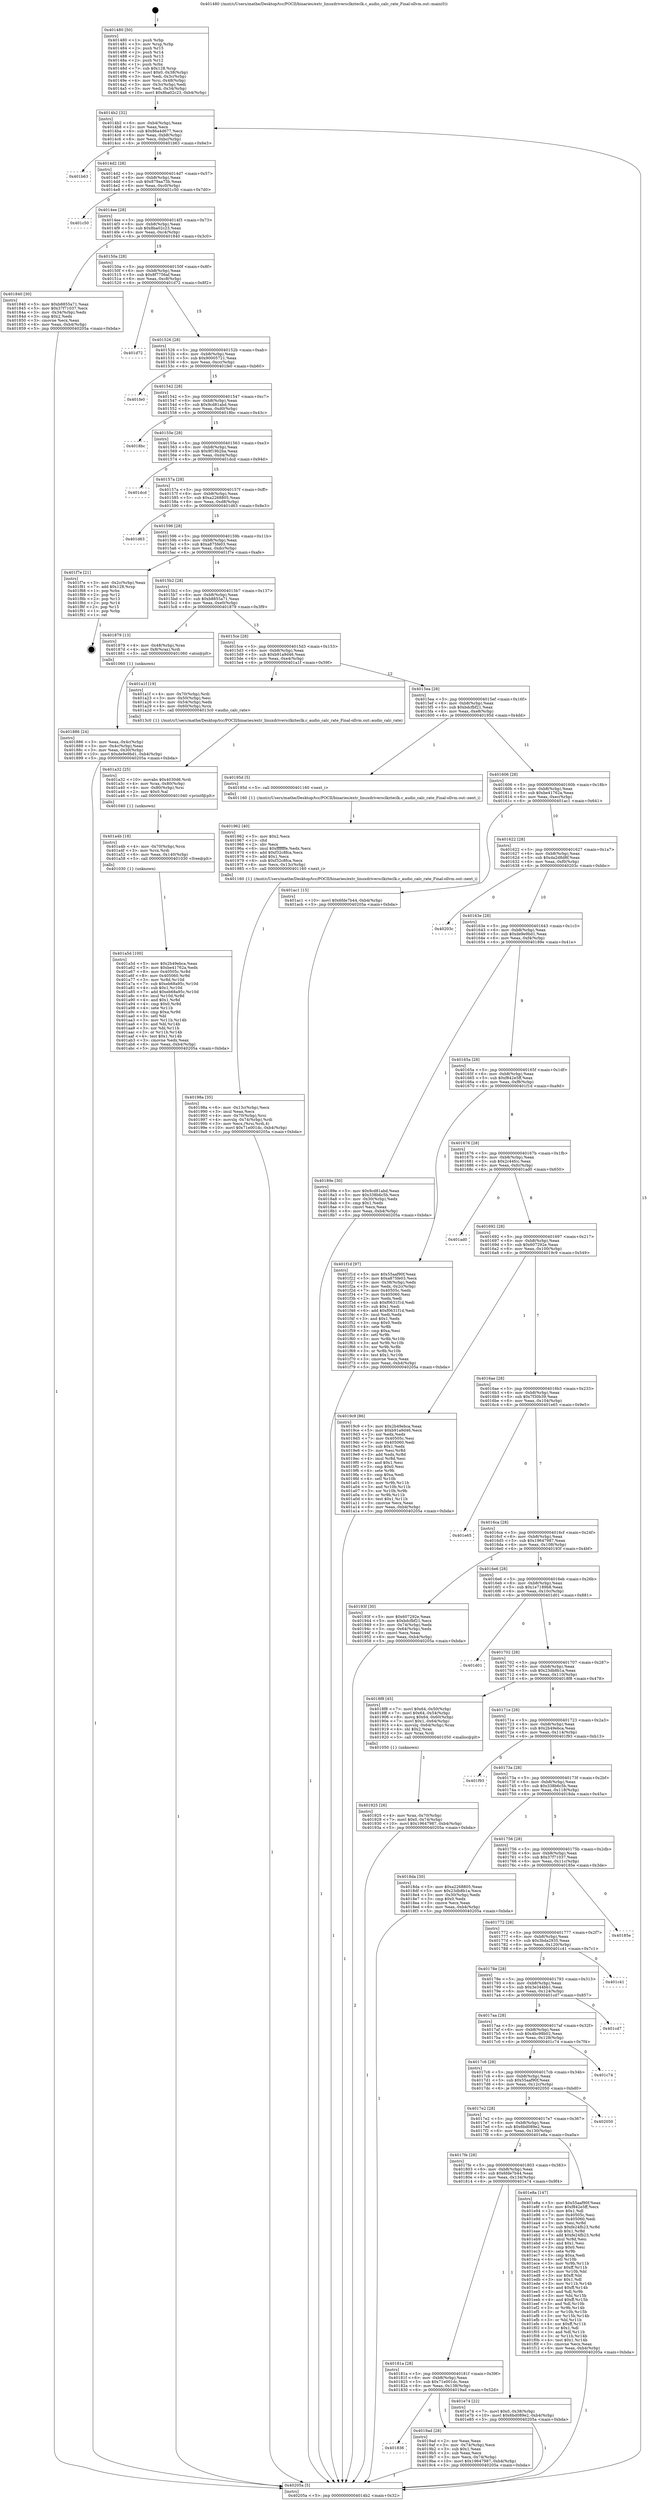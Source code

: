 digraph "0x401480" {
  label = "0x401480 (/mnt/c/Users/mathe/Desktop/tcc/POCII/binaries/extr_linuxdriversclkzteclk.c_audio_calc_rate_Final-ollvm.out::main(0))"
  labelloc = "t"
  node[shape=record]

  Entry [label="",width=0.3,height=0.3,shape=circle,fillcolor=black,style=filled]
  "0x4014b2" [label="{
     0x4014b2 [32]\l
     | [instrs]\l
     &nbsp;&nbsp;0x4014b2 \<+6\>: mov -0xb4(%rbp),%eax\l
     &nbsp;&nbsp;0x4014b8 \<+2\>: mov %eax,%ecx\l
     &nbsp;&nbsp;0x4014ba \<+6\>: sub $0x86a4d677,%ecx\l
     &nbsp;&nbsp;0x4014c0 \<+6\>: mov %eax,-0xb8(%rbp)\l
     &nbsp;&nbsp;0x4014c6 \<+6\>: mov %ecx,-0xbc(%rbp)\l
     &nbsp;&nbsp;0x4014cc \<+6\>: je 0000000000401b63 \<main+0x6e3\>\l
  }"]
  "0x401b63" [label="{
     0x401b63\l
  }", style=dashed]
  "0x4014d2" [label="{
     0x4014d2 [28]\l
     | [instrs]\l
     &nbsp;&nbsp;0x4014d2 \<+5\>: jmp 00000000004014d7 \<main+0x57\>\l
     &nbsp;&nbsp;0x4014d7 \<+6\>: mov -0xb8(%rbp),%eax\l
     &nbsp;&nbsp;0x4014dd \<+5\>: sub $0x879aa73b,%eax\l
     &nbsp;&nbsp;0x4014e2 \<+6\>: mov %eax,-0xc0(%rbp)\l
     &nbsp;&nbsp;0x4014e8 \<+6\>: je 0000000000401c50 \<main+0x7d0\>\l
  }"]
  Exit [label="",width=0.3,height=0.3,shape=circle,fillcolor=black,style=filled,peripheries=2]
  "0x401c50" [label="{
     0x401c50\l
  }", style=dashed]
  "0x4014ee" [label="{
     0x4014ee [28]\l
     | [instrs]\l
     &nbsp;&nbsp;0x4014ee \<+5\>: jmp 00000000004014f3 \<main+0x73\>\l
     &nbsp;&nbsp;0x4014f3 \<+6\>: mov -0xb8(%rbp),%eax\l
     &nbsp;&nbsp;0x4014f9 \<+5\>: sub $0x8ba02c23,%eax\l
     &nbsp;&nbsp;0x4014fe \<+6\>: mov %eax,-0xc4(%rbp)\l
     &nbsp;&nbsp;0x401504 \<+6\>: je 0000000000401840 \<main+0x3c0\>\l
  }"]
  "0x401a5d" [label="{
     0x401a5d [100]\l
     | [instrs]\l
     &nbsp;&nbsp;0x401a5d \<+5\>: mov $0x2b49ebca,%eax\l
     &nbsp;&nbsp;0x401a62 \<+5\>: mov $0xbe41762a,%edx\l
     &nbsp;&nbsp;0x401a67 \<+8\>: mov 0x40505c,%r8d\l
     &nbsp;&nbsp;0x401a6f \<+8\>: mov 0x405060,%r9d\l
     &nbsp;&nbsp;0x401a77 \<+3\>: mov %r8d,%r10d\l
     &nbsp;&nbsp;0x401a7a \<+7\>: sub $0xeb68a95c,%r10d\l
     &nbsp;&nbsp;0x401a81 \<+4\>: sub $0x1,%r10d\l
     &nbsp;&nbsp;0x401a85 \<+7\>: add $0xeb68a95c,%r10d\l
     &nbsp;&nbsp;0x401a8c \<+4\>: imul %r10d,%r8d\l
     &nbsp;&nbsp;0x401a90 \<+4\>: and $0x1,%r8d\l
     &nbsp;&nbsp;0x401a94 \<+4\>: cmp $0x0,%r8d\l
     &nbsp;&nbsp;0x401a98 \<+4\>: sete %r11b\l
     &nbsp;&nbsp;0x401a9c \<+4\>: cmp $0xa,%r9d\l
     &nbsp;&nbsp;0x401aa0 \<+3\>: setl %bl\l
     &nbsp;&nbsp;0x401aa3 \<+3\>: mov %r11b,%r14b\l
     &nbsp;&nbsp;0x401aa6 \<+3\>: and %bl,%r14b\l
     &nbsp;&nbsp;0x401aa9 \<+3\>: xor %bl,%r11b\l
     &nbsp;&nbsp;0x401aac \<+3\>: or %r11b,%r14b\l
     &nbsp;&nbsp;0x401aaf \<+4\>: test $0x1,%r14b\l
     &nbsp;&nbsp;0x401ab3 \<+3\>: cmovne %edx,%eax\l
     &nbsp;&nbsp;0x401ab6 \<+6\>: mov %eax,-0xb4(%rbp)\l
     &nbsp;&nbsp;0x401abc \<+5\>: jmp 000000000040205a \<main+0xbda\>\l
  }"]
  "0x401840" [label="{
     0x401840 [30]\l
     | [instrs]\l
     &nbsp;&nbsp;0x401840 \<+5\>: mov $0xb8855a71,%eax\l
     &nbsp;&nbsp;0x401845 \<+5\>: mov $0x37f71037,%ecx\l
     &nbsp;&nbsp;0x40184a \<+3\>: mov -0x34(%rbp),%edx\l
     &nbsp;&nbsp;0x40184d \<+3\>: cmp $0x2,%edx\l
     &nbsp;&nbsp;0x401850 \<+3\>: cmovne %ecx,%eax\l
     &nbsp;&nbsp;0x401853 \<+6\>: mov %eax,-0xb4(%rbp)\l
     &nbsp;&nbsp;0x401859 \<+5\>: jmp 000000000040205a \<main+0xbda\>\l
  }"]
  "0x40150a" [label="{
     0x40150a [28]\l
     | [instrs]\l
     &nbsp;&nbsp;0x40150a \<+5\>: jmp 000000000040150f \<main+0x8f\>\l
     &nbsp;&nbsp;0x40150f \<+6\>: mov -0xb8(%rbp),%eax\l
     &nbsp;&nbsp;0x401515 \<+5\>: sub $0x8f7756af,%eax\l
     &nbsp;&nbsp;0x40151a \<+6\>: mov %eax,-0xc8(%rbp)\l
     &nbsp;&nbsp;0x401520 \<+6\>: je 0000000000401d72 \<main+0x8f2\>\l
  }"]
  "0x40205a" [label="{
     0x40205a [5]\l
     | [instrs]\l
     &nbsp;&nbsp;0x40205a \<+5\>: jmp 00000000004014b2 \<main+0x32\>\l
  }"]
  "0x401480" [label="{
     0x401480 [50]\l
     | [instrs]\l
     &nbsp;&nbsp;0x401480 \<+1\>: push %rbp\l
     &nbsp;&nbsp;0x401481 \<+3\>: mov %rsp,%rbp\l
     &nbsp;&nbsp;0x401484 \<+2\>: push %r15\l
     &nbsp;&nbsp;0x401486 \<+2\>: push %r14\l
     &nbsp;&nbsp;0x401488 \<+2\>: push %r13\l
     &nbsp;&nbsp;0x40148a \<+2\>: push %r12\l
     &nbsp;&nbsp;0x40148c \<+1\>: push %rbx\l
     &nbsp;&nbsp;0x40148d \<+7\>: sub $0x128,%rsp\l
     &nbsp;&nbsp;0x401494 \<+7\>: movl $0x0,-0x38(%rbp)\l
     &nbsp;&nbsp;0x40149b \<+3\>: mov %edi,-0x3c(%rbp)\l
     &nbsp;&nbsp;0x40149e \<+4\>: mov %rsi,-0x48(%rbp)\l
     &nbsp;&nbsp;0x4014a2 \<+3\>: mov -0x3c(%rbp),%edi\l
     &nbsp;&nbsp;0x4014a5 \<+3\>: mov %edi,-0x34(%rbp)\l
     &nbsp;&nbsp;0x4014a8 \<+10\>: movl $0x8ba02c23,-0xb4(%rbp)\l
  }"]
  "0x401a4b" [label="{
     0x401a4b [18]\l
     | [instrs]\l
     &nbsp;&nbsp;0x401a4b \<+4\>: mov -0x70(%rbp),%rcx\l
     &nbsp;&nbsp;0x401a4f \<+3\>: mov %rcx,%rdi\l
     &nbsp;&nbsp;0x401a52 \<+6\>: mov %eax,-0x140(%rbp)\l
     &nbsp;&nbsp;0x401a58 \<+5\>: call 0000000000401030 \<free@plt\>\l
     | [calls]\l
     &nbsp;&nbsp;0x401030 \{1\} (unknown)\l
  }"]
  "0x401d72" [label="{
     0x401d72\l
  }", style=dashed]
  "0x401526" [label="{
     0x401526 [28]\l
     | [instrs]\l
     &nbsp;&nbsp;0x401526 \<+5\>: jmp 000000000040152b \<main+0xab\>\l
     &nbsp;&nbsp;0x40152b \<+6\>: mov -0xb8(%rbp),%eax\l
     &nbsp;&nbsp;0x401531 \<+5\>: sub $0x90005721,%eax\l
     &nbsp;&nbsp;0x401536 \<+6\>: mov %eax,-0xcc(%rbp)\l
     &nbsp;&nbsp;0x40153c \<+6\>: je 0000000000401fe0 \<main+0xb60\>\l
  }"]
  "0x401a32" [label="{
     0x401a32 [25]\l
     | [instrs]\l
     &nbsp;&nbsp;0x401a32 \<+10\>: movabs $0x4030d6,%rdi\l
     &nbsp;&nbsp;0x401a3c \<+4\>: mov %rax,-0x80(%rbp)\l
     &nbsp;&nbsp;0x401a40 \<+4\>: mov -0x80(%rbp),%rsi\l
     &nbsp;&nbsp;0x401a44 \<+2\>: mov $0x0,%al\l
     &nbsp;&nbsp;0x401a46 \<+5\>: call 0000000000401040 \<printf@plt\>\l
     | [calls]\l
     &nbsp;&nbsp;0x401040 \{1\} (unknown)\l
  }"]
  "0x401fe0" [label="{
     0x401fe0\l
  }", style=dashed]
  "0x401542" [label="{
     0x401542 [28]\l
     | [instrs]\l
     &nbsp;&nbsp;0x401542 \<+5\>: jmp 0000000000401547 \<main+0xc7\>\l
     &nbsp;&nbsp;0x401547 \<+6\>: mov -0xb8(%rbp),%eax\l
     &nbsp;&nbsp;0x40154d \<+5\>: sub $0x9cd81abd,%eax\l
     &nbsp;&nbsp;0x401552 \<+6\>: mov %eax,-0xd0(%rbp)\l
     &nbsp;&nbsp;0x401558 \<+6\>: je 00000000004018bc \<main+0x43c\>\l
  }"]
  "0x401836" [label="{
     0x401836\l
  }", style=dashed]
  "0x4018bc" [label="{
     0x4018bc\l
  }", style=dashed]
  "0x40155e" [label="{
     0x40155e [28]\l
     | [instrs]\l
     &nbsp;&nbsp;0x40155e \<+5\>: jmp 0000000000401563 \<main+0xe3\>\l
     &nbsp;&nbsp;0x401563 \<+6\>: mov -0xb8(%rbp),%eax\l
     &nbsp;&nbsp;0x401569 \<+5\>: sub $0x9f19b2ba,%eax\l
     &nbsp;&nbsp;0x40156e \<+6\>: mov %eax,-0xd4(%rbp)\l
     &nbsp;&nbsp;0x401574 \<+6\>: je 0000000000401dcd \<main+0x94d\>\l
  }"]
  "0x4019ad" [label="{
     0x4019ad [28]\l
     | [instrs]\l
     &nbsp;&nbsp;0x4019ad \<+2\>: xor %eax,%eax\l
     &nbsp;&nbsp;0x4019af \<+3\>: mov -0x74(%rbp),%ecx\l
     &nbsp;&nbsp;0x4019b2 \<+3\>: sub $0x1,%eax\l
     &nbsp;&nbsp;0x4019b5 \<+2\>: sub %eax,%ecx\l
     &nbsp;&nbsp;0x4019b7 \<+3\>: mov %ecx,-0x74(%rbp)\l
     &nbsp;&nbsp;0x4019ba \<+10\>: movl $0x19647987,-0xb4(%rbp)\l
     &nbsp;&nbsp;0x4019c4 \<+5\>: jmp 000000000040205a \<main+0xbda\>\l
  }"]
  "0x401dcd" [label="{
     0x401dcd\l
  }", style=dashed]
  "0x40157a" [label="{
     0x40157a [28]\l
     | [instrs]\l
     &nbsp;&nbsp;0x40157a \<+5\>: jmp 000000000040157f \<main+0xff\>\l
     &nbsp;&nbsp;0x40157f \<+6\>: mov -0xb8(%rbp),%eax\l
     &nbsp;&nbsp;0x401585 \<+5\>: sub $0xa2268805,%eax\l
     &nbsp;&nbsp;0x40158a \<+6\>: mov %eax,-0xd8(%rbp)\l
     &nbsp;&nbsp;0x401590 \<+6\>: je 0000000000401d63 \<main+0x8e3\>\l
  }"]
  "0x40181a" [label="{
     0x40181a [28]\l
     | [instrs]\l
     &nbsp;&nbsp;0x40181a \<+5\>: jmp 000000000040181f \<main+0x39f\>\l
     &nbsp;&nbsp;0x40181f \<+6\>: mov -0xb8(%rbp),%eax\l
     &nbsp;&nbsp;0x401825 \<+5\>: sub $0x71e001dc,%eax\l
     &nbsp;&nbsp;0x40182a \<+6\>: mov %eax,-0x138(%rbp)\l
     &nbsp;&nbsp;0x401830 \<+6\>: je 00000000004019ad \<main+0x52d\>\l
  }"]
  "0x401d63" [label="{
     0x401d63\l
  }", style=dashed]
  "0x401596" [label="{
     0x401596 [28]\l
     | [instrs]\l
     &nbsp;&nbsp;0x401596 \<+5\>: jmp 000000000040159b \<main+0x11b\>\l
     &nbsp;&nbsp;0x40159b \<+6\>: mov -0xb8(%rbp),%eax\l
     &nbsp;&nbsp;0x4015a1 \<+5\>: sub $0xa875fe03,%eax\l
     &nbsp;&nbsp;0x4015a6 \<+6\>: mov %eax,-0xdc(%rbp)\l
     &nbsp;&nbsp;0x4015ac \<+6\>: je 0000000000401f7e \<main+0xafe\>\l
  }"]
  "0x401e74" [label="{
     0x401e74 [22]\l
     | [instrs]\l
     &nbsp;&nbsp;0x401e74 \<+7\>: movl $0x0,-0x38(%rbp)\l
     &nbsp;&nbsp;0x401e7b \<+10\>: movl $0x6bd089e2,-0xb4(%rbp)\l
     &nbsp;&nbsp;0x401e85 \<+5\>: jmp 000000000040205a \<main+0xbda\>\l
  }"]
  "0x401f7e" [label="{
     0x401f7e [21]\l
     | [instrs]\l
     &nbsp;&nbsp;0x401f7e \<+3\>: mov -0x2c(%rbp),%eax\l
     &nbsp;&nbsp;0x401f81 \<+7\>: add $0x128,%rsp\l
     &nbsp;&nbsp;0x401f88 \<+1\>: pop %rbx\l
     &nbsp;&nbsp;0x401f89 \<+2\>: pop %r12\l
     &nbsp;&nbsp;0x401f8b \<+2\>: pop %r13\l
     &nbsp;&nbsp;0x401f8d \<+2\>: pop %r14\l
     &nbsp;&nbsp;0x401f8f \<+2\>: pop %r15\l
     &nbsp;&nbsp;0x401f91 \<+1\>: pop %rbp\l
     &nbsp;&nbsp;0x401f92 \<+1\>: ret\l
  }"]
  "0x4015b2" [label="{
     0x4015b2 [28]\l
     | [instrs]\l
     &nbsp;&nbsp;0x4015b2 \<+5\>: jmp 00000000004015b7 \<main+0x137\>\l
     &nbsp;&nbsp;0x4015b7 \<+6\>: mov -0xb8(%rbp),%eax\l
     &nbsp;&nbsp;0x4015bd \<+5\>: sub $0xb8855a71,%eax\l
     &nbsp;&nbsp;0x4015c2 \<+6\>: mov %eax,-0xe0(%rbp)\l
     &nbsp;&nbsp;0x4015c8 \<+6\>: je 0000000000401879 \<main+0x3f9\>\l
  }"]
  "0x4017fe" [label="{
     0x4017fe [28]\l
     | [instrs]\l
     &nbsp;&nbsp;0x4017fe \<+5\>: jmp 0000000000401803 \<main+0x383\>\l
     &nbsp;&nbsp;0x401803 \<+6\>: mov -0xb8(%rbp),%eax\l
     &nbsp;&nbsp;0x401809 \<+5\>: sub $0x6fde7b44,%eax\l
     &nbsp;&nbsp;0x40180e \<+6\>: mov %eax,-0x134(%rbp)\l
     &nbsp;&nbsp;0x401814 \<+6\>: je 0000000000401e74 \<main+0x9f4\>\l
  }"]
  "0x401879" [label="{
     0x401879 [13]\l
     | [instrs]\l
     &nbsp;&nbsp;0x401879 \<+4\>: mov -0x48(%rbp),%rax\l
     &nbsp;&nbsp;0x40187d \<+4\>: mov 0x8(%rax),%rdi\l
     &nbsp;&nbsp;0x401881 \<+5\>: call 0000000000401060 \<atoi@plt\>\l
     | [calls]\l
     &nbsp;&nbsp;0x401060 \{1\} (unknown)\l
  }"]
  "0x4015ce" [label="{
     0x4015ce [28]\l
     | [instrs]\l
     &nbsp;&nbsp;0x4015ce \<+5\>: jmp 00000000004015d3 \<main+0x153\>\l
     &nbsp;&nbsp;0x4015d3 \<+6\>: mov -0xb8(%rbp),%eax\l
     &nbsp;&nbsp;0x4015d9 \<+5\>: sub $0xb91a9d46,%eax\l
     &nbsp;&nbsp;0x4015de \<+6\>: mov %eax,-0xe4(%rbp)\l
     &nbsp;&nbsp;0x4015e4 \<+6\>: je 0000000000401a1f \<main+0x59f\>\l
  }"]
  "0x401886" [label="{
     0x401886 [24]\l
     | [instrs]\l
     &nbsp;&nbsp;0x401886 \<+3\>: mov %eax,-0x4c(%rbp)\l
     &nbsp;&nbsp;0x401889 \<+3\>: mov -0x4c(%rbp),%eax\l
     &nbsp;&nbsp;0x40188c \<+3\>: mov %eax,-0x30(%rbp)\l
     &nbsp;&nbsp;0x40188f \<+10\>: movl $0xde9e9bd1,-0xb4(%rbp)\l
     &nbsp;&nbsp;0x401899 \<+5\>: jmp 000000000040205a \<main+0xbda\>\l
  }"]
  "0x401e8a" [label="{
     0x401e8a [147]\l
     | [instrs]\l
     &nbsp;&nbsp;0x401e8a \<+5\>: mov $0x55aaf90f,%eax\l
     &nbsp;&nbsp;0x401e8f \<+5\>: mov $0xf842e5ff,%ecx\l
     &nbsp;&nbsp;0x401e94 \<+2\>: mov $0x1,%dl\l
     &nbsp;&nbsp;0x401e96 \<+7\>: mov 0x40505c,%esi\l
     &nbsp;&nbsp;0x401e9d \<+7\>: mov 0x405060,%edi\l
     &nbsp;&nbsp;0x401ea4 \<+3\>: mov %esi,%r8d\l
     &nbsp;&nbsp;0x401ea7 \<+7\>: sub $0xfe24fb23,%r8d\l
     &nbsp;&nbsp;0x401eae \<+4\>: sub $0x1,%r8d\l
     &nbsp;&nbsp;0x401eb2 \<+7\>: add $0xfe24fb23,%r8d\l
     &nbsp;&nbsp;0x401eb9 \<+4\>: imul %r8d,%esi\l
     &nbsp;&nbsp;0x401ebd \<+3\>: and $0x1,%esi\l
     &nbsp;&nbsp;0x401ec0 \<+3\>: cmp $0x0,%esi\l
     &nbsp;&nbsp;0x401ec3 \<+4\>: sete %r9b\l
     &nbsp;&nbsp;0x401ec7 \<+3\>: cmp $0xa,%edi\l
     &nbsp;&nbsp;0x401eca \<+4\>: setl %r10b\l
     &nbsp;&nbsp;0x401ece \<+3\>: mov %r9b,%r11b\l
     &nbsp;&nbsp;0x401ed1 \<+4\>: xor $0xff,%r11b\l
     &nbsp;&nbsp;0x401ed5 \<+3\>: mov %r10b,%bl\l
     &nbsp;&nbsp;0x401ed8 \<+3\>: xor $0xff,%bl\l
     &nbsp;&nbsp;0x401edb \<+3\>: xor $0x1,%dl\l
     &nbsp;&nbsp;0x401ede \<+3\>: mov %r11b,%r14b\l
     &nbsp;&nbsp;0x401ee1 \<+4\>: and $0xff,%r14b\l
     &nbsp;&nbsp;0x401ee5 \<+3\>: and %dl,%r9b\l
     &nbsp;&nbsp;0x401ee8 \<+3\>: mov %bl,%r15b\l
     &nbsp;&nbsp;0x401eeb \<+4\>: and $0xff,%r15b\l
     &nbsp;&nbsp;0x401eef \<+3\>: and %dl,%r10b\l
     &nbsp;&nbsp;0x401ef2 \<+3\>: or %r9b,%r14b\l
     &nbsp;&nbsp;0x401ef5 \<+3\>: or %r10b,%r15b\l
     &nbsp;&nbsp;0x401ef8 \<+3\>: xor %r15b,%r14b\l
     &nbsp;&nbsp;0x401efb \<+3\>: or %bl,%r11b\l
     &nbsp;&nbsp;0x401efe \<+4\>: xor $0xff,%r11b\l
     &nbsp;&nbsp;0x401f02 \<+3\>: or $0x1,%dl\l
     &nbsp;&nbsp;0x401f05 \<+3\>: and %dl,%r11b\l
     &nbsp;&nbsp;0x401f08 \<+3\>: or %r11b,%r14b\l
     &nbsp;&nbsp;0x401f0b \<+4\>: test $0x1,%r14b\l
     &nbsp;&nbsp;0x401f0f \<+3\>: cmovne %ecx,%eax\l
     &nbsp;&nbsp;0x401f12 \<+6\>: mov %eax,-0xb4(%rbp)\l
     &nbsp;&nbsp;0x401f18 \<+5\>: jmp 000000000040205a \<main+0xbda\>\l
  }"]
  "0x401a1f" [label="{
     0x401a1f [19]\l
     | [instrs]\l
     &nbsp;&nbsp;0x401a1f \<+4\>: mov -0x70(%rbp),%rdi\l
     &nbsp;&nbsp;0x401a23 \<+3\>: mov -0x50(%rbp),%esi\l
     &nbsp;&nbsp;0x401a26 \<+3\>: mov -0x54(%rbp),%edx\l
     &nbsp;&nbsp;0x401a29 \<+4\>: mov -0x60(%rbp),%rcx\l
     &nbsp;&nbsp;0x401a2d \<+5\>: call 00000000004013c0 \<audio_calc_rate\>\l
     | [calls]\l
     &nbsp;&nbsp;0x4013c0 \{1\} (/mnt/c/Users/mathe/Desktop/tcc/POCII/binaries/extr_linuxdriversclkzteclk.c_audio_calc_rate_Final-ollvm.out::audio_calc_rate)\l
  }"]
  "0x4015ea" [label="{
     0x4015ea [28]\l
     | [instrs]\l
     &nbsp;&nbsp;0x4015ea \<+5\>: jmp 00000000004015ef \<main+0x16f\>\l
     &nbsp;&nbsp;0x4015ef \<+6\>: mov -0xb8(%rbp),%eax\l
     &nbsp;&nbsp;0x4015f5 \<+5\>: sub $0xbdcfbf21,%eax\l
     &nbsp;&nbsp;0x4015fa \<+6\>: mov %eax,-0xe8(%rbp)\l
     &nbsp;&nbsp;0x401600 \<+6\>: je 000000000040195d \<main+0x4dd\>\l
  }"]
  "0x4017e2" [label="{
     0x4017e2 [28]\l
     | [instrs]\l
     &nbsp;&nbsp;0x4017e2 \<+5\>: jmp 00000000004017e7 \<main+0x367\>\l
     &nbsp;&nbsp;0x4017e7 \<+6\>: mov -0xb8(%rbp),%eax\l
     &nbsp;&nbsp;0x4017ed \<+5\>: sub $0x6bd089e2,%eax\l
     &nbsp;&nbsp;0x4017f2 \<+6\>: mov %eax,-0x130(%rbp)\l
     &nbsp;&nbsp;0x4017f8 \<+6\>: je 0000000000401e8a \<main+0xa0a\>\l
  }"]
  "0x40195d" [label="{
     0x40195d [5]\l
     | [instrs]\l
     &nbsp;&nbsp;0x40195d \<+5\>: call 0000000000401160 \<next_i\>\l
     | [calls]\l
     &nbsp;&nbsp;0x401160 \{1\} (/mnt/c/Users/mathe/Desktop/tcc/POCII/binaries/extr_linuxdriversclkzteclk.c_audio_calc_rate_Final-ollvm.out::next_i)\l
  }"]
  "0x401606" [label="{
     0x401606 [28]\l
     | [instrs]\l
     &nbsp;&nbsp;0x401606 \<+5\>: jmp 000000000040160b \<main+0x18b\>\l
     &nbsp;&nbsp;0x40160b \<+6\>: mov -0xb8(%rbp),%eax\l
     &nbsp;&nbsp;0x401611 \<+5\>: sub $0xbe41762a,%eax\l
     &nbsp;&nbsp;0x401616 \<+6\>: mov %eax,-0xec(%rbp)\l
     &nbsp;&nbsp;0x40161c \<+6\>: je 0000000000401ac1 \<main+0x641\>\l
  }"]
  "0x402050" [label="{
     0x402050\l
  }", style=dashed]
  "0x401ac1" [label="{
     0x401ac1 [15]\l
     | [instrs]\l
     &nbsp;&nbsp;0x401ac1 \<+10\>: movl $0x6fde7b44,-0xb4(%rbp)\l
     &nbsp;&nbsp;0x401acb \<+5\>: jmp 000000000040205a \<main+0xbda\>\l
  }"]
  "0x401622" [label="{
     0x401622 [28]\l
     | [instrs]\l
     &nbsp;&nbsp;0x401622 \<+5\>: jmp 0000000000401627 \<main+0x1a7\>\l
     &nbsp;&nbsp;0x401627 \<+6\>: mov -0xb8(%rbp),%eax\l
     &nbsp;&nbsp;0x40162d \<+5\>: sub $0xda2d8d8f,%eax\l
     &nbsp;&nbsp;0x401632 \<+6\>: mov %eax,-0xf0(%rbp)\l
     &nbsp;&nbsp;0x401638 \<+6\>: je 000000000040203c \<main+0xbbc\>\l
  }"]
  "0x4017c6" [label="{
     0x4017c6 [28]\l
     | [instrs]\l
     &nbsp;&nbsp;0x4017c6 \<+5\>: jmp 00000000004017cb \<main+0x34b\>\l
     &nbsp;&nbsp;0x4017cb \<+6\>: mov -0xb8(%rbp),%eax\l
     &nbsp;&nbsp;0x4017d1 \<+5\>: sub $0x55aaf90f,%eax\l
     &nbsp;&nbsp;0x4017d6 \<+6\>: mov %eax,-0x12c(%rbp)\l
     &nbsp;&nbsp;0x4017dc \<+6\>: je 0000000000402050 \<main+0xbd0\>\l
  }"]
  "0x40203c" [label="{
     0x40203c\l
  }", style=dashed]
  "0x40163e" [label="{
     0x40163e [28]\l
     | [instrs]\l
     &nbsp;&nbsp;0x40163e \<+5\>: jmp 0000000000401643 \<main+0x1c3\>\l
     &nbsp;&nbsp;0x401643 \<+6\>: mov -0xb8(%rbp),%eax\l
     &nbsp;&nbsp;0x401649 \<+5\>: sub $0xde9e9bd1,%eax\l
     &nbsp;&nbsp;0x40164e \<+6\>: mov %eax,-0xf4(%rbp)\l
     &nbsp;&nbsp;0x401654 \<+6\>: je 000000000040189e \<main+0x41e\>\l
  }"]
  "0x401c74" [label="{
     0x401c74\l
  }", style=dashed]
  "0x40189e" [label="{
     0x40189e [30]\l
     | [instrs]\l
     &nbsp;&nbsp;0x40189e \<+5\>: mov $0x9cd81abd,%eax\l
     &nbsp;&nbsp;0x4018a3 \<+5\>: mov $0x338b6c5b,%ecx\l
     &nbsp;&nbsp;0x4018a8 \<+3\>: mov -0x30(%rbp),%edx\l
     &nbsp;&nbsp;0x4018ab \<+3\>: cmp $0x1,%edx\l
     &nbsp;&nbsp;0x4018ae \<+3\>: cmovl %ecx,%eax\l
     &nbsp;&nbsp;0x4018b1 \<+6\>: mov %eax,-0xb4(%rbp)\l
     &nbsp;&nbsp;0x4018b7 \<+5\>: jmp 000000000040205a \<main+0xbda\>\l
  }"]
  "0x40165a" [label="{
     0x40165a [28]\l
     | [instrs]\l
     &nbsp;&nbsp;0x40165a \<+5\>: jmp 000000000040165f \<main+0x1df\>\l
     &nbsp;&nbsp;0x40165f \<+6\>: mov -0xb8(%rbp),%eax\l
     &nbsp;&nbsp;0x401665 \<+5\>: sub $0xf842e5ff,%eax\l
     &nbsp;&nbsp;0x40166a \<+6\>: mov %eax,-0xf8(%rbp)\l
     &nbsp;&nbsp;0x401670 \<+6\>: je 0000000000401f1d \<main+0xa9d\>\l
  }"]
  "0x4017aa" [label="{
     0x4017aa [28]\l
     | [instrs]\l
     &nbsp;&nbsp;0x4017aa \<+5\>: jmp 00000000004017af \<main+0x32f\>\l
     &nbsp;&nbsp;0x4017af \<+6\>: mov -0xb8(%rbp),%eax\l
     &nbsp;&nbsp;0x4017b5 \<+5\>: sub $0x4bc98b02,%eax\l
     &nbsp;&nbsp;0x4017ba \<+6\>: mov %eax,-0x128(%rbp)\l
     &nbsp;&nbsp;0x4017c0 \<+6\>: je 0000000000401c74 \<main+0x7f4\>\l
  }"]
  "0x401f1d" [label="{
     0x401f1d [97]\l
     | [instrs]\l
     &nbsp;&nbsp;0x401f1d \<+5\>: mov $0x55aaf90f,%eax\l
     &nbsp;&nbsp;0x401f22 \<+5\>: mov $0xa875fe03,%ecx\l
     &nbsp;&nbsp;0x401f27 \<+3\>: mov -0x38(%rbp),%edx\l
     &nbsp;&nbsp;0x401f2a \<+3\>: mov %edx,-0x2c(%rbp)\l
     &nbsp;&nbsp;0x401f2d \<+7\>: mov 0x40505c,%edx\l
     &nbsp;&nbsp;0x401f34 \<+7\>: mov 0x405060,%esi\l
     &nbsp;&nbsp;0x401f3b \<+2\>: mov %edx,%edi\l
     &nbsp;&nbsp;0x401f3d \<+6\>: sub $0xf0631f1d,%edi\l
     &nbsp;&nbsp;0x401f43 \<+3\>: sub $0x1,%edi\l
     &nbsp;&nbsp;0x401f46 \<+6\>: add $0xf0631f1d,%edi\l
     &nbsp;&nbsp;0x401f4c \<+3\>: imul %edi,%edx\l
     &nbsp;&nbsp;0x401f4f \<+3\>: and $0x1,%edx\l
     &nbsp;&nbsp;0x401f52 \<+3\>: cmp $0x0,%edx\l
     &nbsp;&nbsp;0x401f55 \<+4\>: sete %r8b\l
     &nbsp;&nbsp;0x401f59 \<+3\>: cmp $0xa,%esi\l
     &nbsp;&nbsp;0x401f5c \<+4\>: setl %r9b\l
     &nbsp;&nbsp;0x401f60 \<+3\>: mov %r8b,%r10b\l
     &nbsp;&nbsp;0x401f63 \<+3\>: and %r9b,%r10b\l
     &nbsp;&nbsp;0x401f66 \<+3\>: xor %r9b,%r8b\l
     &nbsp;&nbsp;0x401f69 \<+3\>: or %r8b,%r10b\l
     &nbsp;&nbsp;0x401f6c \<+4\>: test $0x1,%r10b\l
     &nbsp;&nbsp;0x401f70 \<+3\>: cmovne %ecx,%eax\l
     &nbsp;&nbsp;0x401f73 \<+6\>: mov %eax,-0xb4(%rbp)\l
     &nbsp;&nbsp;0x401f79 \<+5\>: jmp 000000000040205a \<main+0xbda\>\l
  }"]
  "0x401676" [label="{
     0x401676 [28]\l
     | [instrs]\l
     &nbsp;&nbsp;0x401676 \<+5\>: jmp 000000000040167b \<main+0x1fb\>\l
     &nbsp;&nbsp;0x40167b \<+6\>: mov -0xb8(%rbp),%eax\l
     &nbsp;&nbsp;0x401681 \<+5\>: sub $0x2c44fcc,%eax\l
     &nbsp;&nbsp;0x401686 \<+6\>: mov %eax,-0xfc(%rbp)\l
     &nbsp;&nbsp;0x40168c \<+6\>: je 0000000000401ad0 \<main+0x650\>\l
  }"]
  "0x401cd7" [label="{
     0x401cd7\l
  }", style=dashed]
  "0x401ad0" [label="{
     0x401ad0\l
  }", style=dashed]
  "0x401692" [label="{
     0x401692 [28]\l
     | [instrs]\l
     &nbsp;&nbsp;0x401692 \<+5\>: jmp 0000000000401697 \<main+0x217\>\l
     &nbsp;&nbsp;0x401697 \<+6\>: mov -0xb8(%rbp),%eax\l
     &nbsp;&nbsp;0x40169d \<+5\>: sub $0x607292e,%eax\l
     &nbsp;&nbsp;0x4016a2 \<+6\>: mov %eax,-0x100(%rbp)\l
     &nbsp;&nbsp;0x4016a8 \<+6\>: je 00000000004019c9 \<main+0x549\>\l
  }"]
  "0x40178e" [label="{
     0x40178e [28]\l
     | [instrs]\l
     &nbsp;&nbsp;0x40178e \<+5\>: jmp 0000000000401793 \<main+0x313\>\l
     &nbsp;&nbsp;0x401793 \<+6\>: mov -0xb8(%rbp),%eax\l
     &nbsp;&nbsp;0x401799 \<+5\>: sub $0x3e344bb1,%eax\l
     &nbsp;&nbsp;0x40179e \<+6\>: mov %eax,-0x124(%rbp)\l
     &nbsp;&nbsp;0x4017a4 \<+6\>: je 0000000000401cd7 \<main+0x857\>\l
  }"]
  "0x4019c9" [label="{
     0x4019c9 [86]\l
     | [instrs]\l
     &nbsp;&nbsp;0x4019c9 \<+5\>: mov $0x2b49ebca,%eax\l
     &nbsp;&nbsp;0x4019ce \<+5\>: mov $0xb91a9d46,%ecx\l
     &nbsp;&nbsp;0x4019d3 \<+2\>: xor %edx,%edx\l
     &nbsp;&nbsp;0x4019d5 \<+7\>: mov 0x40505c,%esi\l
     &nbsp;&nbsp;0x4019dc \<+7\>: mov 0x405060,%edi\l
     &nbsp;&nbsp;0x4019e3 \<+3\>: sub $0x1,%edx\l
     &nbsp;&nbsp;0x4019e6 \<+3\>: mov %esi,%r8d\l
     &nbsp;&nbsp;0x4019e9 \<+3\>: add %edx,%r8d\l
     &nbsp;&nbsp;0x4019ec \<+4\>: imul %r8d,%esi\l
     &nbsp;&nbsp;0x4019f0 \<+3\>: and $0x1,%esi\l
     &nbsp;&nbsp;0x4019f3 \<+3\>: cmp $0x0,%esi\l
     &nbsp;&nbsp;0x4019f6 \<+4\>: sete %r9b\l
     &nbsp;&nbsp;0x4019fa \<+3\>: cmp $0xa,%edi\l
     &nbsp;&nbsp;0x4019fd \<+4\>: setl %r10b\l
     &nbsp;&nbsp;0x401a01 \<+3\>: mov %r9b,%r11b\l
     &nbsp;&nbsp;0x401a04 \<+3\>: and %r10b,%r11b\l
     &nbsp;&nbsp;0x401a07 \<+3\>: xor %r10b,%r9b\l
     &nbsp;&nbsp;0x401a0a \<+3\>: or %r9b,%r11b\l
     &nbsp;&nbsp;0x401a0d \<+4\>: test $0x1,%r11b\l
     &nbsp;&nbsp;0x401a11 \<+3\>: cmovne %ecx,%eax\l
     &nbsp;&nbsp;0x401a14 \<+6\>: mov %eax,-0xb4(%rbp)\l
     &nbsp;&nbsp;0x401a1a \<+5\>: jmp 000000000040205a \<main+0xbda\>\l
  }"]
  "0x4016ae" [label="{
     0x4016ae [28]\l
     | [instrs]\l
     &nbsp;&nbsp;0x4016ae \<+5\>: jmp 00000000004016b3 \<main+0x233\>\l
     &nbsp;&nbsp;0x4016b3 \<+6\>: mov -0xb8(%rbp),%eax\l
     &nbsp;&nbsp;0x4016b9 \<+5\>: sub $0x7f30b39,%eax\l
     &nbsp;&nbsp;0x4016be \<+6\>: mov %eax,-0x104(%rbp)\l
     &nbsp;&nbsp;0x4016c4 \<+6\>: je 0000000000401e65 \<main+0x9e5\>\l
  }"]
  "0x401c41" [label="{
     0x401c41\l
  }", style=dashed]
  "0x401e65" [label="{
     0x401e65\l
  }", style=dashed]
  "0x4016ca" [label="{
     0x4016ca [28]\l
     | [instrs]\l
     &nbsp;&nbsp;0x4016ca \<+5\>: jmp 00000000004016cf \<main+0x24f\>\l
     &nbsp;&nbsp;0x4016cf \<+6\>: mov -0xb8(%rbp),%eax\l
     &nbsp;&nbsp;0x4016d5 \<+5\>: sub $0x19647987,%eax\l
     &nbsp;&nbsp;0x4016da \<+6\>: mov %eax,-0x108(%rbp)\l
     &nbsp;&nbsp;0x4016e0 \<+6\>: je 000000000040193f \<main+0x4bf\>\l
  }"]
  "0x401772" [label="{
     0x401772 [28]\l
     | [instrs]\l
     &nbsp;&nbsp;0x401772 \<+5\>: jmp 0000000000401777 \<main+0x2f7\>\l
     &nbsp;&nbsp;0x401777 \<+6\>: mov -0xb8(%rbp),%eax\l
     &nbsp;&nbsp;0x40177d \<+5\>: sub $0x3bda2935,%eax\l
     &nbsp;&nbsp;0x401782 \<+6\>: mov %eax,-0x120(%rbp)\l
     &nbsp;&nbsp;0x401788 \<+6\>: je 0000000000401c41 \<main+0x7c1\>\l
  }"]
  "0x40193f" [label="{
     0x40193f [30]\l
     | [instrs]\l
     &nbsp;&nbsp;0x40193f \<+5\>: mov $0x607292e,%eax\l
     &nbsp;&nbsp;0x401944 \<+5\>: mov $0xbdcfbf21,%ecx\l
     &nbsp;&nbsp;0x401949 \<+3\>: mov -0x74(%rbp),%edx\l
     &nbsp;&nbsp;0x40194c \<+3\>: cmp -0x64(%rbp),%edx\l
     &nbsp;&nbsp;0x40194f \<+3\>: cmovl %ecx,%eax\l
     &nbsp;&nbsp;0x401952 \<+6\>: mov %eax,-0xb4(%rbp)\l
     &nbsp;&nbsp;0x401958 \<+5\>: jmp 000000000040205a \<main+0xbda\>\l
  }"]
  "0x4016e6" [label="{
     0x4016e6 [28]\l
     | [instrs]\l
     &nbsp;&nbsp;0x4016e6 \<+5\>: jmp 00000000004016eb \<main+0x26b\>\l
     &nbsp;&nbsp;0x4016eb \<+6\>: mov -0xb8(%rbp),%eax\l
     &nbsp;&nbsp;0x4016f1 \<+5\>: sub $0x1e7189b8,%eax\l
     &nbsp;&nbsp;0x4016f6 \<+6\>: mov %eax,-0x10c(%rbp)\l
     &nbsp;&nbsp;0x4016fc \<+6\>: je 0000000000401d01 \<main+0x881\>\l
  }"]
  "0x40185e" [label="{
     0x40185e\l
  }", style=dashed]
  "0x401d01" [label="{
     0x401d01\l
  }", style=dashed]
  "0x401702" [label="{
     0x401702 [28]\l
     | [instrs]\l
     &nbsp;&nbsp;0x401702 \<+5\>: jmp 0000000000401707 \<main+0x287\>\l
     &nbsp;&nbsp;0x401707 \<+6\>: mov -0xb8(%rbp),%eax\l
     &nbsp;&nbsp;0x40170d \<+5\>: sub $0x23db8b1a,%eax\l
     &nbsp;&nbsp;0x401712 \<+6\>: mov %eax,-0x110(%rbp)\l
     &nbsp;&nbsp;0x401718 \<+6\>: je 00000000004018f8 \<main+0x478\>\l
  }"]
  "0x40198a" [label="{
     0x40198a [35]\l
     | [instrs]\l
     &nbsp;&nbsp;0x40198a \<+6\>: mov -0x13c(%rbp),%ecx\l
     &nbsp;&nbsp;0x401990 \<+3\>: imul %eax,%ecx\l
     &nbsp;&nbsp;0x401993 \<+4\>: mov -0x70(%rbp),%rsi\l
     &nbsp;&nbsp;0x401997 \<+4\>: movslq -0x74(%rbp),%rdi\l
     &nbsp;&nbsp;0x40199b \<+3\>: mov %ecx,(%rsi,%rdi,4)\l
     &nbsp;&nbsp;0x40199e \<+10\>: movl $0x71e001dc,-0xb4(%rbp)\l
     &nbsp;&nbsp;0x4019a8 \<+5\>: jmp 000000000040205a \<main+0xbda\>\l
  }"]
  "0x4018f8" [label="{
     0x4018f8 [45]\l
     | [instrs]\l
     &nbsp;&nbsp;0x4018f8 \<+7\>: movl $0x64,-0x50(%rbp)\l
     &nbsp;&nbsp;0x4018ff \<+7\>: movl $0x64,-0x54(%rbp)\l
     &nbsp;&nbsp;0x401906 \<+8\>: movq $0x64,-0x60(%rbp)\l
     &nbsp;&nbsp;0x40190e \<+7\>: movl $0x1,-0x64(%rbp)\l
     &nbsp;&nbsp;0x401915 \<+4\>: movslq -0x64(%rbp),%rax\l
     &nbsp;&nbsp;0x401919 \<+4\>: shl $0x2,%rax\l
     &nbsp;&nbsp;0x40191d \<+3\>: mov %rax,%rdi\l
     &nbsp;&nbsp;0x401920 \<+5\>: call 0000000000401050 \<malloc@plt\>\l
     | [calls]\l
     &nbsp;&nbsp;0x401050 \{1\} (unknown)\l
  }"]
  "0x40171e" [label="{
     0x40171e [28]\l
     | [instrs]\l
     &nbsp;&nbsp;0x40171e \<+5\>: jmp 0000000000401723 \<main+0x2a3\>\l
     &nbsp;&nbsp;0x401723 \<+6\>: mov -0xb8(%rbp),%eax\l
     &nbsp;&nbsp;0x401729 \<+5\>: sub $0x2b49ebca,%eax\l
     &nbsp;&nbsp;0x40172e \<+6\>: mov %eax,-0x114(%rbp)\l
     &nbsp;&nbsp;0x401734 \<+6\>: je 0000000000401f93 \<main+0xb13\>\l
  }"]
  "0x401962" [label="{
     0x401962 [40]\l
     | [instrs]\l
     &nbsp;&nbsp;0x401962 \<+5\>: mov $0x2,%ecx\l
     &nbsp;&nbsp;0x401967 \<+1\>: cltd\l
     &nbsp;&nbsp;0x401968 \<+2\>: idiv %ecx\l
     &nbsp;&nbsp;0x40196a \<+6\>: imul $0xfffffffe,%edx,%ecx\l
     &nbsp;&nbsp;0x401970 \<+6\>: add $0xf32c8fca,%ecx\l
     &nbsp;&nbsp;0x401976 \<+3\>: add $0x1,%ecx\l
     &nbsp;&nbsp;0x401979 \<+6\>: sub $0xf32c8fca,%ecx\l
     &nbsp;&nbsp;0x40197f \<+6\>: mov %ecx,-0x13c(%rbp)\l
     &nbsp;&nbsp;0x401985 \<+5\>: call 0000000000401160 \<next_i\>\l
     | [calls]\l
     &nbsp;&nbsp;0x401160 \{1\} (/mnt/c/Users/mathe/Desktop/tcc/POCII/binaries/extr_linuxdriversclkzteclk.c_audio_calc_rate_Final-ollvm.out::next_i)\l
  }"]
  "0x401f93" [label="{
     0x401f93\l
  }", style=dashed]
  "0x40173a" [label="{
     0x40173a [28]\l
     | [instrs]\l
     &nbsp;&nbsp;0x40173a \<+5\>: jmp 000000000040173f \<main+0x2bf\>\l
     &nbsp;&nbsp;0x40173f \<+6\>: mov -0xb8(%rbp),%eax\l
     &nbsp;&nbsp;0x401745 \<+5\>: sub $0x338b6c5b,%eax\l
     &nbsp;&nbsp;0x40174a \<+6\>: mov %eax,-0x118(%rbp)\l
     &nbsp;&nbsp;0x401750 \<+6\>: je 00000000004018da \<main+0x45a\>\l
  }"]
  "0x401925" [label="{
     0x401925 [26]\l
     | [instrs]\l
     &nbsp;&nbsp;0x401925 \<+4\>: mov %rax,-0x70(%rbp)\l
     &nbsp;&nbsp;0x401929 \<+7\>: movl $0x0,-0x74(%rbp)\l
     &nbsp;&nbsp;0x401930 \<+10\>: movl $0x19647987,-0xb4(%rbp)\l
     &nbsp;&nbsp;0x40193a \<+5\>: jmp 000000000040205a \<main+0xbda\>\l
  }"]
  "0x4018da" [label="{
     0x4018da [30]\l
     | [instrs]\l
     &nbsp;&nbsp;0x4018da \<+5\>: mov $0xa2268805,%eax\l
     &nbsp;&nbsp;0x4018df \<+5\>: mov $0x23db8b1a,%ecx\l
     &nbsp;&nbsp;0x4018e4 \<+3\>: mov -0x30(%rbp),%edx\l
     &nbsp;&nbsp;0x4018e7 \<+3\>: cmp $0x0,%edx\l
     &nbsp;&nbsp;0x4018ea \<+3\>: cmove %ecx,%eax\l
     &nbsp;&nbsp;0x4018ed \<+6\>: mov %eax,-0xb4(%rbp)\l
     &nbsp;&nbsp;0x4018f3 \<+5\>: jmp 000000000040205a \<main+0xbda\>\l
  }"]
  "0x401756" [label="{
     0x401756 [28]\l
     | [instrs]\l
     &nbsp;&nbsp;0x401756 \<+5\>: jmp 000000000040175b \<main+0x2db\>\l
     &nbsp;&nbsp;0x40175b \<+6\>: mov -0xb8(%rbp),%eax\l
     &nbsp;&nbsp;0x401761 \<+5\>: sub $0x37f71037,%eax\l
     &nbsp;&nbsp;0x401766 \<+6\>: mov %eax,-0x11c(%rbp)\l
     &nbsp;&nbsp;0x40176c \<+6\>: je 000000000040185e \<main+0x3de\>\l
  }"]
  Entry -> "0x401480" [label=" 1"]
  "0x4014b2" -> "0x401b63" [label=" 0"]
  "0x4014b2" -> "0x4014d2" [label=" 16"]
  "0x401f7e" -> Exit [label=" 1"]
  "0x4014d2" -> "0x401c50" [label=" 0"]
  "0x4014d2" -> "0x4014ee" [label=" 16"]
  "0x401f1d" -> "0x40205a" [label=" 1"]
  "0x4014ee" -> "0x401840" [label=" 1"]
  "0x4014ee" -> "0x40150a" [label=" 15"]
  "0x401840" -> "0x40205a" [label=" 1"]
  "0x401480" -> "0x4014b2" [label=" 1"]
  "0x40205a" -> "0x4014b2" [label=" 15"]
  "0x401e8a" -> "0x40205a" [label=" 1"]
  "0x40150a" -> "0x401d72" [label=" 0"]
  "0x40150a" -> "0x401526" [label=" 15"]
  "0x401e74" -> "0x40205a" [label=" 1"]
  "0x401526" -> "0x401fe0" [label=" 0"]
  "0x401526" -> "0x401542" [label=" 15"]
  "0x401ac1" -> "0x40205a" [label=" 1"]
  "0x401542" -> "0x4018bc" [label=" 0"]
  "0x401542" -> "0x40155e" [label=" 15"]
  "0x401a5d" -> "0x40205a" [label=" 1"]
  "0x40155e" -> "0x401dcd" [label=" 0"]
  "0x40155e" -> "0x40157a" [label=" 15"]
  "0x401a4b" -> "0x401a5d" [label=" 1"]
  "0x40157a" -> "0x401d63" [label=" 0"]
  "0x40157a" -> "0x401596" [label=" 15"]
  "0x401a1f" -> "0x401a32" [label=" 1"]
  "0x401596" -> "0x401f7e" [label=" 1"]
  "0x401596" -> "0x4015b2" [label=" 14"]
  "0x4019c9" -> "0x40205a" [label=" 1"]
  "0x4015b2" -> "0x401879" [label=" 1"]
  "0x4015b2" -> "0x4015ce" [label=" 13"]
  "0x401879" -> "0x401886" [label=" 1"]
  "0x401886" -> "0x40205a" [label=" 1"]
  "0x40181a" -> "0x401836" [label=" 0"]
  "0x4015ce" -> "0x401a1f" [label=" 1"]
  "0x4015ce" -> "0x4015ea" [label=" 12"]
  "0x40181a" -> "0x4019ad" [label=" 1"]
  "0x4015ea" -> "0x40195d" [label=" 1"]
  "0x4015ea" -> "0x401606" [label=" 11"]
  "0x4017fe" -> "0x40181a" [label=" 1"]
  "0x401606" -> "0x401ac1" [label=" 1"]
  "0x401606" -> "0x401622" [label=" 10"]
  "0x4017fe" -> "0x401e74" [label=" 1"]
  "0x401622" -> "0x40203c" [label=" 0"]
  "0x401622" -> "0x40163e" [label=" 10"]
  "0x4017e2" -> "0x4017fe" [label=" 2"]
  "0x40163e" -> "0x40189e" [label=" 1"]
  "0x40163e" -> "0x40165a" [label=" 9"]
  "0x40189e" -> "0x40205a" [label=" 1"]
  "0x4017e2" -> "0x401e8a" [label=" 1"]
  "0x40165a" -> "0x401f1d" [label=" 1"]
  "0x40165a" -> "0x401676" [label=" 8"]
  "0x4017c6" -> "0x4017e2" [label=" 3"]
  "0x401676" -> "0x401ad0" [label=" 0"]
  "0x401676" -> "0x401692" [label=" 8"]
  "0x4017c6" -> "0x402050" [label=" 0"]
  "0x401692" -> "0x4019c9" [label=" 1"]
  "0x401692" -> "0x4016ae" [label=" 7"]
  "0x4017aa" -> "0x4017c6" [label=" 3"]
  "0x4016ae" -> "0x401e65" [label=" 0"]
  "0x4016ae" -> "0x4016ca" [label=" 7"]
  "0x4017aa" -> "0x401c74" [label=" 0"]
  "0x4016ca" -> "0x40193f" [label=" 2"]
  "0x4016ca" -> "0x4016e6" [label=" 5"]
  "0x40178e" -> "0x4017aa" [label=" 3"]
  "0x4016e6" -> "0x401d01" [label=" 0"]
  "0x4016e6" -> "0x401702" [label=" 5"]
  "0x40178e" -> "0x401cd7" [label=" 0"]
  "0x401702" -> "0x4018f8" [label=" 1"]
  "0x401702" -> "0x40171e" [label=" 4"]
  "0x401772" -> "0x40178e" [label=" 3"]
  "0x40171e" -> "0x401f93" [label=" 0"]
  "0x40171e" -> "0x40173a" [label=" 4"]
  "0x401772" -> "0x401c41" [label=" 0"]
  "0x40173a" -> "0x4018da" [label=" 1"]
  "0x40173a" -> "0x401756" [label=" 3"]
  "0x4018da" -> "0x40205a" [label=" 1"]
  "0x4018f8" -> "0x401925" [label=" 1"]
  "0x401925" -> "0x40205a" [label=" 1"]
  "0x40193f" -> "0x40205a" [label=" 2"]
  "0x40195d" -> "0x401962" [label=" 1"]
  "0x401962" -> "0x40198a" [label=" 1"]
  "0x40198a" -> "0x40205a" [label=" 1"]
  "0x4019ad" -> "0x40205a" [label=" 1"]
  "0x401756" -> "0x40185e" [label=" 0"]
  "0x401756" -> "0x401772" [label=" 3"]
  "0x401a32" -> "0x401a4b" [label=" 1"]
}
